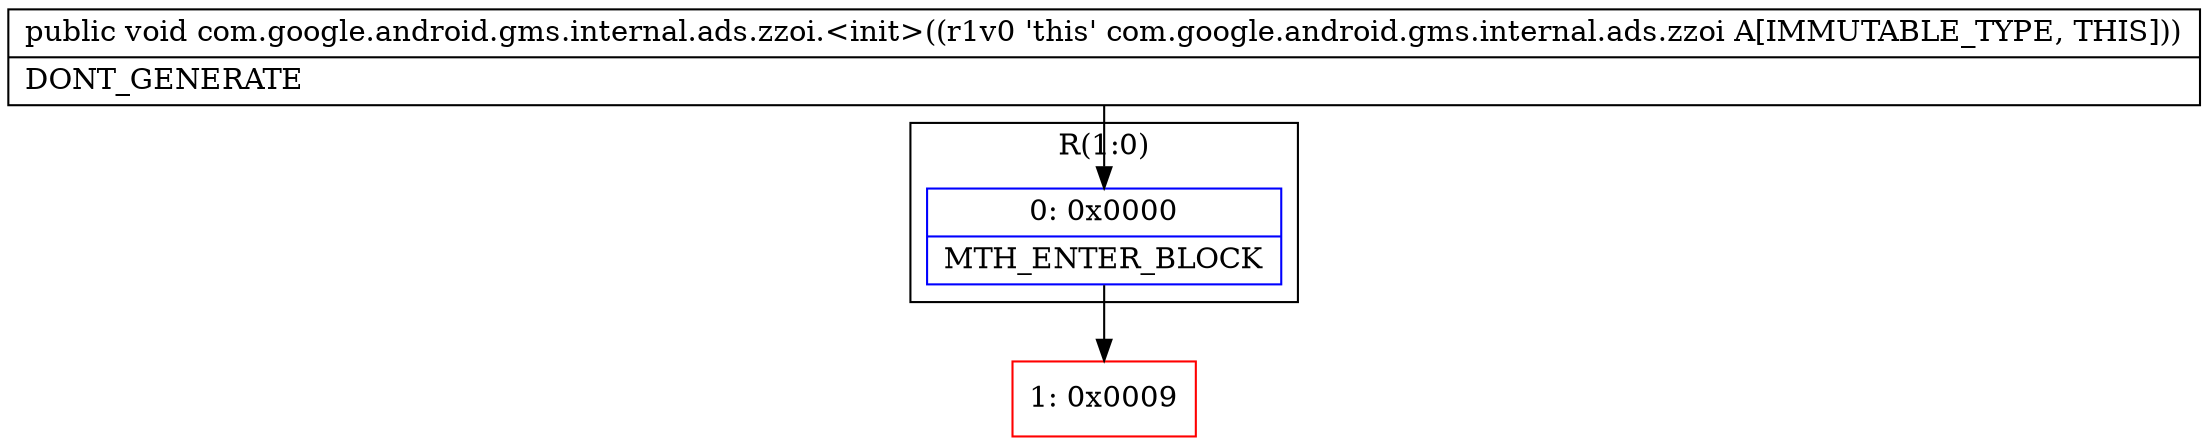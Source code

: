 digraph "CFG forcom.google.android.gms.internal.ads.zzoi.\<init\>()V" {
subgraph cluster_Region_894660711 {
label = "R(1:0)";
node [shape=record,color=blue];
Node_0 [shape=record,label="{0\:\ 0x0000|MTH_ENTER_BLOCK\l}"];
}
Node_1 [shape=record,color=red,label="{1\:\ 0x0009}"];
MethodNode[shape=record,label="{public void com.google.android.gms.internal.ads.zzoi.\<init\>((r1v0 'this' com.google.android.gms.internal.ads.zzoi A[IMMUTABLE_TYPE, THIS]))  | DONT_GENERATE\l}"];
MethodNode -> Node_0;
Node_0 -> Node_1;
}

